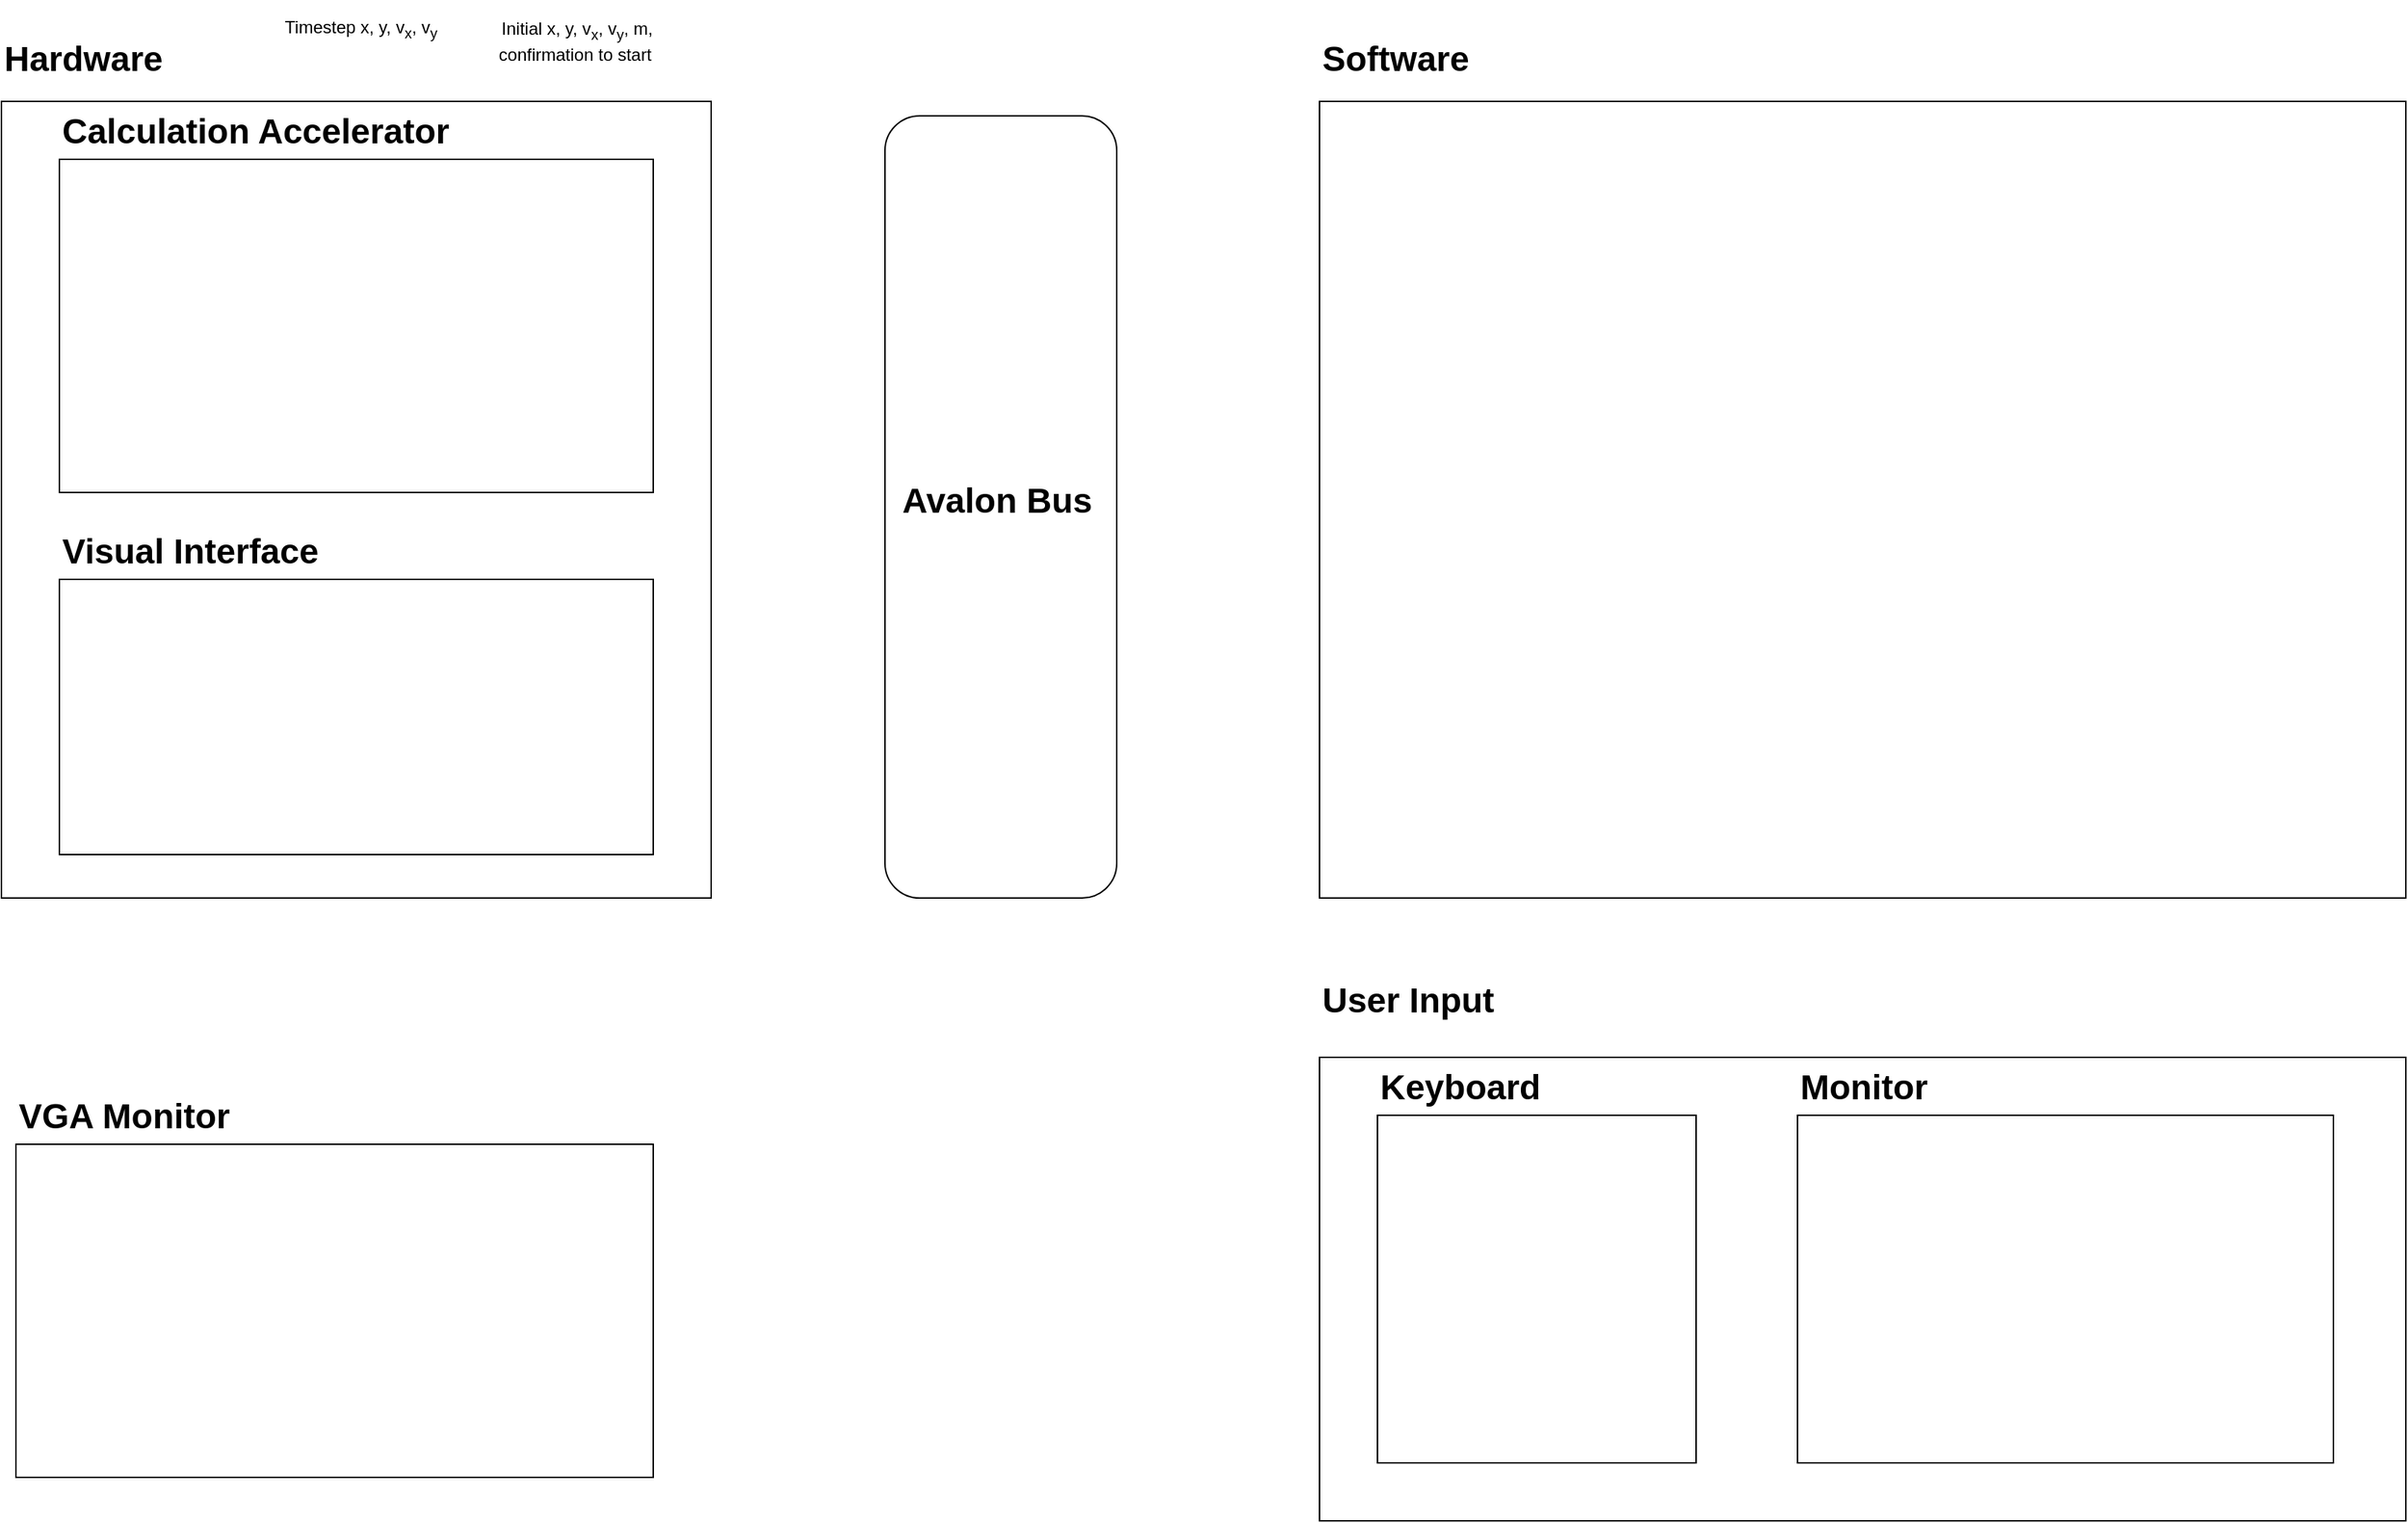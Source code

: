 <mxfile version="26.2.2">
  <diagram name="Page-1" id="rumqVNAoI3cSyf27jc9k">
    <mxGraphModel dx="2785" dy="2196" grid="1" gridSize="10" guides="1" tooltips="1" connect="1" arrows="1" fold="1" page="1" pageScale="1" pageWidth="1700" pageHeight="1100" math="0" shadow="0">
      <root>
        <mxCell id="0" />
        <mxCell id="1" parent="0" />
        <mxCell id="-hpIVWVpJWwLuPx6lPaj-3" value="" style="rounded=0;whiteSpace=wrap;html=1;" parent="1" vertex="1">
          <mxGeometry x="20" y="80" width="490" height="550" as="geometry" />
        </mxCell>
        <mxCell id="-hpIVWVpJWwLuPx6lPaj-4" value="" style="rounded=0;whiteSpace=wrap;html=1;" parent="1" vertex="1">
          <mxGeometry x="930" y="80" width="750" height="550" as="geometry" />
        </mxCell>
        <mxCell id="-hpIVWVpJWwLuPx6lPaj-5" value="&lt;h1 style=&quot;margin-top: 0px;&quot;&gt;Hardware&lt;/h1&gt;" style="text;html=1;whiteSpace=wrap;overflow=hidden;rounded=0;" parent="1" vertex="1">
          <mxGeometry x="20" y="30" width="170" height="30" as="geometry" />
        </mxCell>
        <mxCell id="-hpIVWVpJWwLuPx6lPaj-6" value="&lt;h1 style=&quot;margin-top: 0px;&quot;&gt;Software&lt;/h1&gt;" style="text;html=1;whiteSpace=wrap;overflow=hidden;rounded=0;" parent="1" vertex="1">
          <mxGeometry x="930" y="30" width="170" height="30" as="geometry" />
        </mxCell>
        <mxCell id="-hpIVWVpJWwLuPx6lPaj-7" value="" style="rounded=0;whiteSpace=wrap;html=1;" parent="1" vertex="1">
          <mxGeometry x="930" y="740" width="750" height="320" as="geometry" />
        </mxCell>
        <mxCell id="-hpIVWVpJWwLuPx6lPaj-14" value="&lt;h1 style=&quot;margin-top: 0px;&quot;&gt;User Input&lt;/h1&gt;&lt;div&gt;&lt;br&gt;&lt;/div&gt;" style="text;html=1;whiteSpace=wrap;overflow=hidden;rounded=0;" parent="1" vertex="1">
          <mxGeometry x="930" y="680" width="160" height="40" as="geometry" />
        </mxCell>
        <mxCell id="-hpIVWVpJWwLuPx6lPaj-15" value="" style="rounded=0;whiteSpace=wrap;html=1;" parent="1" vertex="1">
          <mxGeometry x="970" y="780" width="220" height="240" as="geometry" />
        </mxCell>
        <mxCell id="-hpIVWVpJWwLuPx6lPaj-16" value="" style="rounded=0;whiteSpace=wrap;html=1;" parent="1" vertex="1">
          <mxGeometry x="1260" y="780" width="370" height="240" as="geometry" />
        </mxCell>
        <mxCell id="-hpIVWVpJWwLuPx6lPaj-17" value="&lt;h1 style=&quot;margin-top: 0px;&quot;&gt;Keyboard&lt;/h1&gt;&lt;div&gt;&lt;br&gt;&lt;/div&gt;" style="text;html=1;whiteSpace=wrap;overflow=hidden;rounded=0;" parent="1" vertex="1">
          <mxGeometry x="970" y="740" width="130" height="40" as="geometry" />
        </mxCell>
        <mxCell id="-hpIVWVpJWwLuPx6lPaj-18" value="&lt;h1 style=&quot;margin-top: 0px;&quot;&gt;Monitor&lt;/h1&gt;" style="text;html=1;whiteSpace=wrap;overflow=hidden;rounded=0;" parent="1" vertex="1">
          <mxGeometry x="1260" y="740" width="130" height="40" as="geometry" />
        </mxCell>
        <mxCell id="-hpIVWVpJWwLuPx6lPaj-32" value="Initial x, y, v&lt;sub&gt;x&lt;/sub&gt;, v&lt;sub&gt;y&lt;/sub&gt;, m, confirmation to start&lt;sub&gt;&amp;nbsp;&lt;/sub&gt;" style="text;html=1;align=center;verticalAlign=middle;whiteSpace=wrap;rounded=0;" parent="1" vertex="1">
          <mxGeometry x="350" y="10" width="135" height="60" as="geometry" />
        </mxCell>
        <mxCell id="-hpIVWVpJWwLuPx6lPaj-36" value="&lt;span style=&quot;text-wrap-mode: nowrap;&quot;&gt;Timestep&amp;nbsp;&lt;/span&gt;x, y, v&lt;sub&gt;x&lt;/sub&gt;, v&lt;sub&gt;y&lt;/sub&gt;&lt;span style=&quot;text-wrap-mode: nowrap;&quot;&gt;&amp;nbsp;&lt;/span&gt;" style="text;html=1;align=center;verticalAlign=middle;whiteSpace=wrap;rounded=0;" parent="1" vertex="1">
          <mxGeometry x="210" y="20" width="120" height="20" as="geometry" />
        </mxCell>
        <mxCell id="CpTM82QqQ-CoCST9rDbI-1" value="" style="rounded=1;whiteSpace=wrap;html=1;" vertex="1" parent="1">
          <mxGeometry x="630" y="90" width="160" height="540" as="geometry" />
        </mxCell>
        <mxCell id="CpTM82QqQ-CoCST9rDbI-2" value="&lt;h1 style=&quot;margin-top: 0px;&quot;&gt;Avalon Bus&lt;/h1&gt;" style="text;html=1;whiteSpace=wrap;overflow=hidden;rounded=0;" vertex="1" parent="1">
          <mxGeometry x="640" y="335" width="150" height="40" as="geometry" />
        </mxCell>
        <mxCell id="CpTM82QqQ-CoCST9rDbI-3" value="" style="rounded=0;whiteSpace=wrap;html=1;" vertex="1" parent="1">
          <mxGeometry x="60" y="120" width="410" height="230" as="geometry" />
        </mxCell>
        <mxCell id="CpTM82QqQ-CoCST9rDbI-4" value="" style="rounded=0;whiteSpace=wrap;html=1;" vertex="1" parent="1">
          <mxGeometry x="60" y="410" width="410" height="190" as="geometry" />
        </mxCell>
        <mxCell id="CpTM82QqQ-CoCST9rDbI-5" value="&lt;h1 style=&quot;margin-top: 0px;&quot;&gt;Calculation Accelerator&lt;/h1&gt;" style="text;html=1;whiteSpace=wrap;overflow=hidden;rounded=0;" vertex="1" parent="1">
          <mxGeometry x="60" y="80" width="310" height="30" as="geometry" />
        </mxCell>
        <mxCell id="CpTM82QqQ-CoCST9rDbI-7" value="&lt;h1 style=&quot;margin-top: 0px;&quot;&gt;Visual Interface&lt;/h1&gt;" style="text;html=1;whiteSpace=wrap;overflow=hidden;rounded=0;" vertex="1" parent="1">
          <mxGeometry x="60" y="370" width="310" height="30" as="geometry" />
        </mxCell>
        <mxCell id="CpTM82QqQ-CoCST9rDbI-8" value="" style="rounded=0;whiteSpace=wrap;html=1;" vertex="1" parent="1">
          <mxGeometry x="30" y="800" width="440" height="230" as="geometry" />
        </mxCell>
        <mxCell id="CpTM82QqQ-CoCST9rDbI-9" value="&lt;h1 style=&quot;margin-top: 0px;&quot;&gt;VGA Monitor&lt;/h1&gt;&lt;div&gt;&lt;br&gt;&lt;/div&gt;" style="text;html=1;whiteSpace=wrap;overflow=hidden;rounded=0;" vertex="1" parent="1">
          <mxGeometry x="30" y="760" width="150" height="30" as="geometry" />
        </mxCell>
      </root>
    </mxGraphModel>
  </diagram>
</mxfile>
